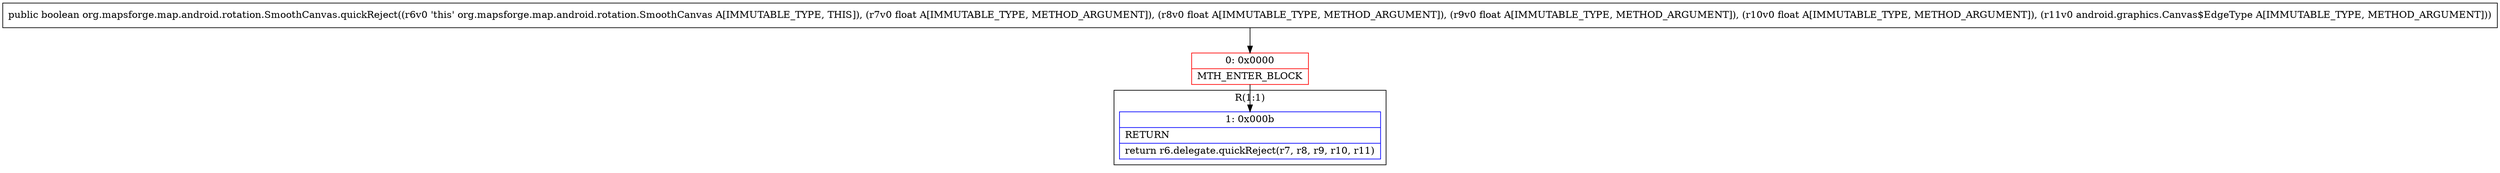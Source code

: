 digraph "CFG fororg.mapsforge.map.android.rotation.SmoothCanvas.quickReject(FFFFLandroid\/graphics\/Canvas$EdgeType;)Z" {
subgraph cluster_Region_1530016266 {
label = "R(1:1)";
node [shape=record,color=blue];
Node_1 [shape=record,label="{1\:\ 0x000b|RETURN\l|return r6.delegate.quickReject(r7, r8, r9, r10, r11)\l}"];
}
Node_0 [shape=record,color=red,label="{0\:\ 0x0000|MTH_ENTER_BLOCK\l}"];
MethodNode[shape=record,label="{public boolean org.mapsforge.map.android.rotation.SmoothCanvas.quickReject((r6v0 'this' org.mapsforge.map.android.rotation.SmoothCanvas A[IMMUTABLE_TYPE, THIS]), (r7v0 float A[IMMUTABLE_TYPE, METHOD_ARGUMENT]), (r8v0 float A[IMMUTABLE_TYPE, METHOD_ARGUMENT]), (r9v0 float A[IMMUTABLE_TYPE, METHOD_ARGUMENT]), (r10v0 float A[IMMUTABLE_TYPE, METHOD_ARGUMENT]), (r11v0 android.graphics.Canvas$EdgeType A[IMMUTABLE_TYPE, METHOD_ARGUMENT])) }"];
MethodNode -> Node_0;
Node_0 -> Node_1;
}

